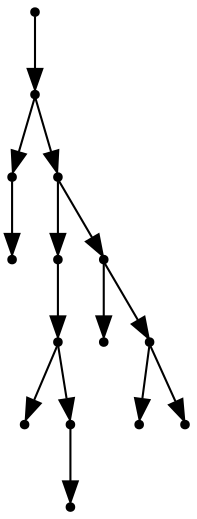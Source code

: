 digraph {
  14 [shape=point];
  13 [shape=point];
  1 [shape=point];
  0 [shape=point];
  12 [shape=point];
  6 [shape=point];
  5 [shape=point];
  2 [shape=point];
  4 [shape=point];
  3 [shape=point];
  11 [shape=point];
  7 [shape=point];
  10 [shape=point];
  8 [shape=point];
  9 [shape=point];
14 -> 13;
13 -> 1;
1 -> 0;
13 -> 12;
12 -> 6;
6 -> 5;
5 -> 2;
5 -> 4;
4 -> 3;
12 -> 11;
11 -> 7;
11 -> 10;
10 -> 8;
10 -> 9;
}
